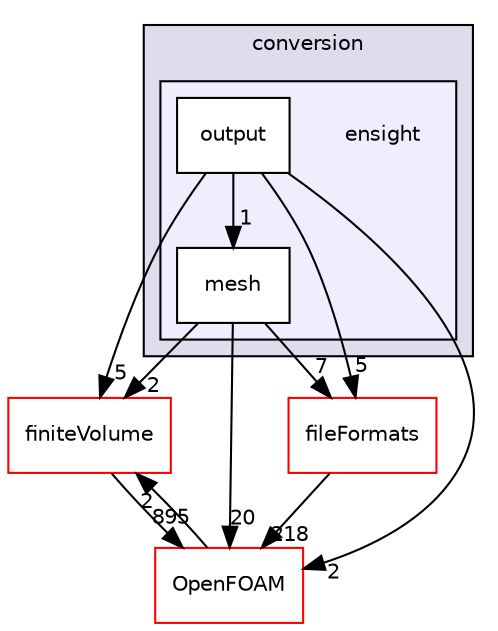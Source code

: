 digraph "src/conversion/ensight" {
  bgcolor=transparent;
  compound=true
  node [ fontsize="10", fontname="Helvetica"];
  edge [ labelfontsize="10", labelfontname="Helvetica"];
  subgraph clusterdir_22e3beccf9f956a3c7bfcabae9a0dde0 {
    graph [ bgcolor="#ddddee", pencolor="black", label="conversion" fontname="Helvetica", fontsize="10", URL="dir_22e3beccf9f956a3c7bfcabae9a0dde0.html"]
  subgraph clusterdir_ea557581701e2200716639a7a165012d {
    graph [ bgcolor="#eeeeff", pencolor="black", label="" URL="dir_ea557581701e2200716639a7a165012d.html"];
    dir_ea557581701e2200716639a7a165012d [shape=plaintext label="ensight"];
    dir_9b661221b0efcc128bea7bfe303c6d20 [shape=box label="mesh" color="black" fillcolor="white" style="filled" URL="dir_9b661221b0efcc128bea7bfe303c6d20.html"];
    dir_0502407dd2383d2c071b3e0ba0bafdbf [shape=box label="output" color="black" fillcolor="white" style="filled" URL="dir_0502407dd2383d2c071b3e0ba0bafdbf.html"];
  }
  }
  dir_9bd15774b555cf7259a6fa18f99fe99b [shape=box label="finiteVolume" color="red" URL="dir_9bd15774b555cf7259a6fa18f99fe99b.html"];
  dir_b05602f37bb521a7142c0a3e200b5f35 [shape=box label="fileFormats" color="red" URL="dir_b05602f37bb521a7142c0a3e200b5f35.html"];
  dir_c5473ff19b20e6ec4dfe5c310b3778a8 [shape=box label="OpenFOAM" color="red" URL="dir_c5473ff19b20e6ec4dfe5c310b3778a8.html"];
  dir_9bd15774b555cf7259a6fa18f99fe99b->dir_c5473ff19b20e6ec4dfe5c310b3778a8 [headlabel="895", labeldistance=1.5 headhref="dir_000814_002151.html"];
  dir_0502407dd2383d2c071b3e0ba0bafdbf->dir_9bd15774b555cf7259a6fa18f99fe99b [headlabel="5", labeldistance=1.5 headhref="dir_000557_000814.html"];
  dir_0502407dd2383d2c071b3e0ba0bafdbf->dir_b05602f37bb521a7142c0a3e200b5f35 [headlabel="5", labeldistance=1.5 headhref="dir_000557_000682.html"];
  dir_0502407dd2383d2c071b3e0ba0bafdbf->dir_9b661221b0efcc128bea7bfe303c6d20 [headlabel="1", labeldistance=1.5 headhref="dir_000557_000556.html"];
  dir_0502407dd2383d2c071b3e0ba0bafdbf->dir_c5473ff19b20e6ec4dfe5c310b3778a8 [headlabel="2", labeldistance=1.5 headhref="dir_000557_002151.html"];
  dir_b05602f37bb521a7142c0a3e200b5f35->dir_c5473ff19b20e6ec4dfe5c310b3778a8 [headlabel="218", labeldistance=1.5 headhref="dir_000682_002151.html"];
  dir_9b661221b0efcc128bea7bfe303c6d20->dir_9bd15774b555cf7259a6fa18f99fe99b [headlabel="2", labeldistance=1.5 headhref="dir_000556_000814.html"];
  dir_9b661221b0efcc128bea7bfe303c6d20->dir_b05602f37bb521a7142c0a3e200b5f35 [headlabel="7", labeldistance=1.5 headhref="dir_000556_000682.html"];
  dir_9b661221b0efcc128bea7bfe303c6d20->dir_c5473ff19b20e6ec4dfe5c310b3778a8 [headlabel="20", labeldistance=1.5 headhref="dir_000556_002151.html"];
  dir_c5473ff19b20e6ec4dfe5c310b3778a8->dir_9bd15774b555cf7259a6fa18f99fe99b [headlabel="2", labeldistance=1.5 headhref="dir_002151_000814.html"];
}
